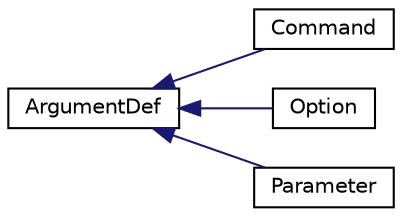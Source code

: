 digraph "Graphical Class Hierarchy"
{
  edge [fontname="Helvetica",fontsize="10",labelfontname="Helvetica",labelfontsize="10"];
  node [fontname="Helvetica",fontsize="10",shape=record];
  rankdir="LR";
  Node0 [label="ArgumentDef",height=0.2,width=0.4,color="black", fillcolor="white", style="filled",URL="$structaworx_1_1lib_1_1cli_1_1ArgumentDef.html"];
  Node0 -> Node1 [dir="back",color="midnightblue",fontsize="10",style="solid",fontname="Helvetica"];
  Node1 [label="Command",height=0.2,width=0.4,color="black", fillcolor="white", style="filled",URL="$structaworx_1_1lib_1_1cli_1_1Command.html"];
  Node0 -> Node2 [dir="back",color="midnightblue",fontsize="10",style="solid",fontname="Helvetica"];
  Node2 [label="Option",height=0.2,width=0.4,color="black", fillcolor="white", style="filled",URL="$structaworx_1_1lib_1_1cli_1_1Option.html"];
  Node0 -> Node3 [dir="back",color="midnightblue",fontsize="10",style="solid",fontname="Helvetica"];
  Node3 [label="Parameter",height=0.2,width=0.4,color="black", fillcolor="white", style="filled",URL="$structaworx_1_1lib_1_1cli_1_1Parameter.html"];
}
